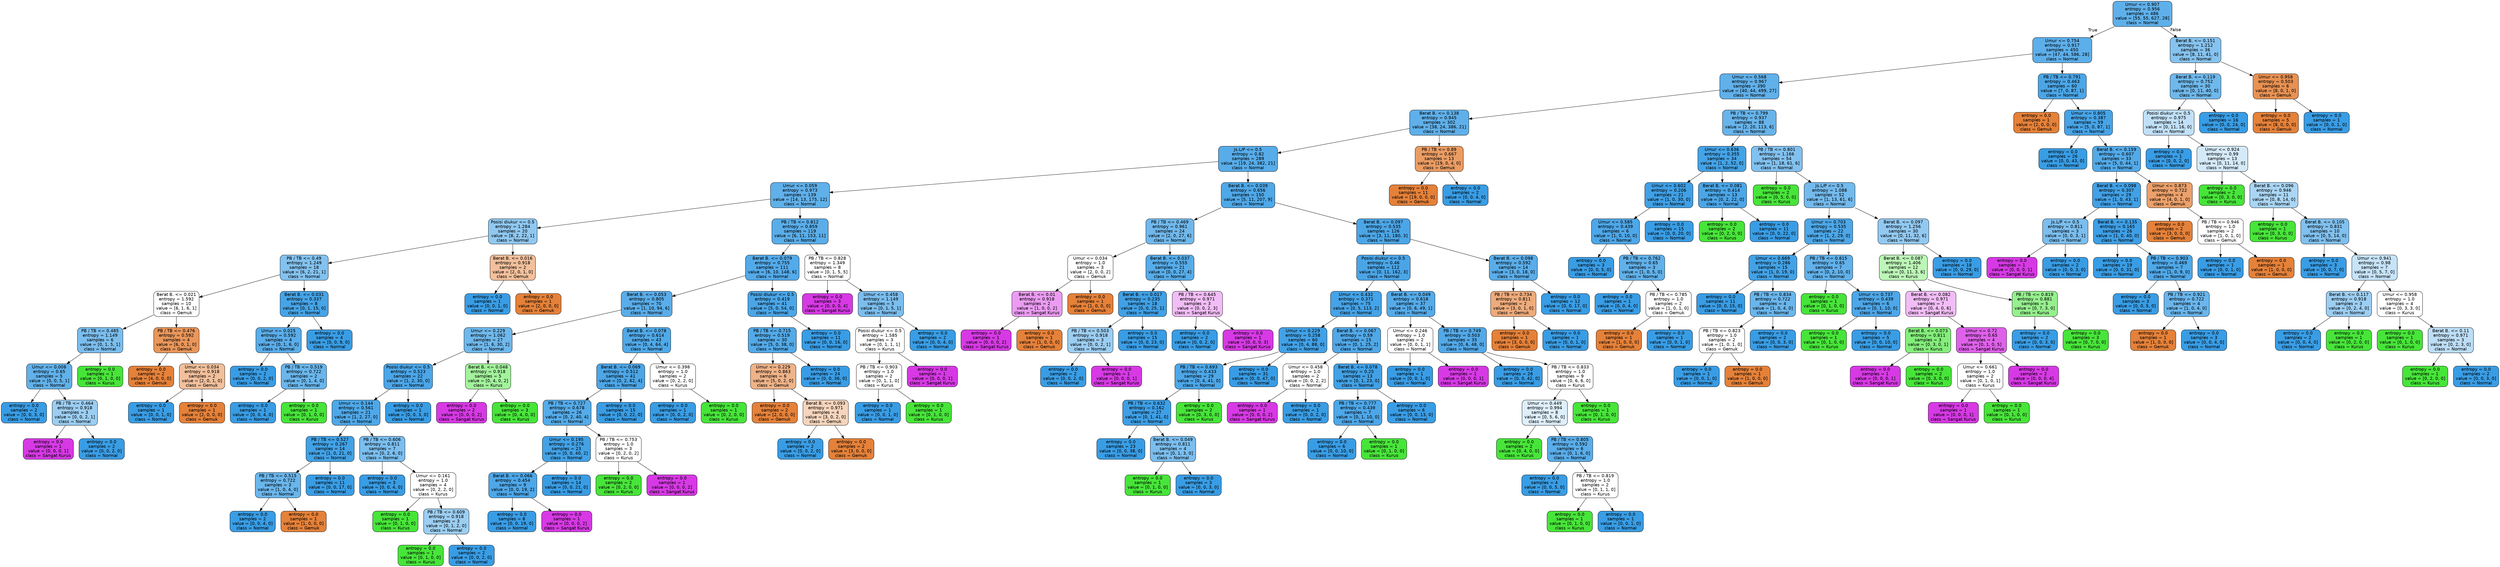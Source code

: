 digraph Tree {
node [shape=box, style="filled, rounded", color="black", fontname=helvetica] ;
edge [fontname=helvetica] ;
0 [label="Umur <= 0.907\nentropy = 0.956\nsamples = 486\nvalue = [55, 55, 627, 28]\nclass = Normal", fillcolor="#5fb0ea"] ;
1 [label="Umur <= 0.754\nentropy = 0.917\nsamples = 450\nvalue = [47, 44, 586, 28]\nclass = Normal", fillcolor="#5dafea"] ;
0 -> 1 [labeldistance=2.5, labelangle=45, headlabel="True"] ;
2 [label="Umur <= 0.568\nentropy = 0.967\nsamples = 390\nvalue = [40, 44, 499, 27]\nclass = Normal", fillcolor="#60b0ea"] ;
1 -> 2 ;
3 [label="Berat B. <= 0.138\nentropy = 0.945\nsamples = 302\nvalue = [38, 24, 386, 21]\nclass = Normal", fillcolor="#5fb0ea"] ;
2 -> 3 ;
4 [label="Js.L/P <= 0.5\nentropy = 0.82\nsamples = 289\nvalue = [19, 24, 382, 21]\nclass = Normal", fillcolor="#57ace9"] ;
3 -> 4 ;
5 [label="Umur <= 0.059\nentropy = 0.973\nsamples = 139\nvalue = [14, 13, 175, 12]\nclass = Normal", fillcolor="#60b0ea"] ;
4 -> 5 ;
6 [label="Posisi diukur <= 0.5\nentropy = 1.284\nsamples = 20\nvalue = [8, 2, 22, 1]\nclass = Normal", fillcolor="#90c8f0"] ;
5 -> 6 ;
7 [label="PB / TB <= 0.49\nentropy = 1.249\nsamples = 18\nvalue = [6, 2, 21, 1]\nclass = Normal", fillcolor="#83c2ef"] ;
6 -> 7 ;
8 [label="Berat B. <= 0.021\nentropy = 1.592\nsamples = 10\nvalue = [6, 1, 6, 1]\nclass = Gemuk", fillcolor="#ffffff"] ;
7 -> 8 ;
9 [label="PB / TB <= 0.485\nentropy = 1.149\nsamples = 6\nvalue = [0, 1, 5, 1]\nclass = Normal", fillcolor="#7bbeee"] ;
8 -> 9 ;
10 [label="Umur <= 0.008\nentropy = 0.65\nsamples = 5\nvalue = [0, 0, 5, 1]\nclass = Normal", fillcolor="#61b1ea"] ;
9 -> 10 ;
11 [label="entropy = 0.0\nsamples = 2\nvalue = [0, 0, 3, 0]\nclass = Normal", fillcolor="#399de5"] ;
10 -> 11 ;
12 [label="PB / TB <= 0.464\nentropy = 0.918\nsamples = 3\nvalue = [0, 0, 2, 1]\nclass = Normal", fillcolor="#9ccef2"] ;
10 -> 12 ;
13 [label="entropy = 0.0\nsamples = 1\nvalue = [0, 0, 0, 1]\nclass = Sangat Kurus", fillcolor="#d739e5"] ;
12 -> 13 ;
14 [label="entropy = 0.0\nsamples = 2\nvalue = [0, 0, 2, 0]\nclass = Normal", fillcolor="#399de5"] ;
12 -> 14 ;
15 [label="entropy = 0.0\nsamples = 1\nvalue = [0, 1, 0, 0]\nclass = Kurus", fillcolor="#47e539"] ;
9 -> 15 ;
16 [label="PB / TB <= 0.476\nentropy = 0.592\nsamples = 4\nvalue = [6, 0, 1, 0]\nclass = Gemuk", fillcolor="#e9965a"] ;
8 -> 16 ;
17 [label="entropy = 0.0\nsamples = 2\nvalue = [4, 0, 0, 0]\nclass = Gemuk", fillcolor="#e58139"] ;
16 -> 17 ;
18 [label="Umur <= 0.034\nentropy = 0.918\nsamples = 2\nvalue = [2, 0, 1, 0]\nclass = Gemuk", fillcolor="#f2c09c"] ;
16 -> 18 ;
19 [label="entropy = 0.0\nsamples = 1\nvalue = [0, 0, 1, 0]\nclass = Normal", fillcolor="#399de5"] ;
18 -> 19 ;
20 [label="entropy = 0.0\nsamples = 1\nvalue = [2, 0, 0, 0]\nclass = Gemuk", fillcolor="#e58139"] ;
18 -> 20 ;
21 [label="Berat B. <= 0.031\nentropy = 0.337\nsamples = 8\nvalue = [0, 1, 15, 0]\nclass = Normal", fillcolor="#46a4e7"] ;
7 -> 21 ;
22 [label="Umur <= 0.025\nentropy = 0.592\nsamples = 4\nvalue = [0, 1, 6, 0]\nclass = Normal", fillcolor="#5aade9"] ;
21 -> 22 ;
23 [label="entropy = 0.0\nsamples = 2\nvalue = [0, 0, 2, 0]\nclass = Normal", fillcolor="#399de5"] ;
22 -> 23 ;
24 [label="PB / TB <= 0.519\nentropy = 0.722\nsamples = 2\nvalue = [0, 1, 4, 0]\nclass = Normal", fillcolor="#6ab6ec"] ;
22 -> 24 ;
25 [label="entropy = 0.0\nsamples = 1\nvalue = [0, 0, 4, 0]\nclass = Normal", fillcolor="#399de5"] ;
24 -> 25 ;
26 [label="entropy = 0.0\nsamples = 1\nvalue = [0, 1, 0, 0]\nclass = Kurus", fillcolor="#47e539"] ;
24 -> 26 ;
27 [label="entropy = 0.0\nsamples = 4\nvalue = [0, 0, 9, 0]\nclass = Normal", fillcolor="#399de5"] ;
21 -> 27 ;
28 [label="Berat B. <= 0.016\nentropy = 0.918\nsamples = 2\nvalue = [2, 0, 1, 0]\nclass = Gemuk", fillcolor="#f2c09c"] ;
6 -> 28 ;
29 [label="entropy = 0.0\nsamples = 1\nvalue = [0, 0, 1, 0]\nclass = Normal", fillcolor="#399de5"] ;
28 -> 29 ;
30 [label="entropy = 0.0\nsamples = 1\nvalue = [2, 0, 0, 0]\nclass = Gemuk", fillcolor="#e58139"] ;
28 -> 30 ;
31 [label="PB / TB <= 0.812\nentropy = 0.859\nsamples = 119\nvalue = [6, 11, 153, 11]\nclass = Normal", fillcolor="#5aade9"] ;
5 -> 31 ;
32 [label="Berat B. <= 0.079\nentropy = 0.755\nsamples = 111\nvalue = [6, 10, 148, 6]\nclass = Normal", fillcolor="#54aae9"] ;
31 -> 32 ;
33 [label="Berat B. <= 0.053\nentropy = 0.805\nsamples = 70\nvalue = [1, 10, 94, 6]\nclass = Normal", fillcolor="#5aade9"] ;
32 -> 33 ;
34 [label="Umur <= 0.229\nentropy = 1.062\nsamples = 27\nvalue = [1, 6, 30, 2]\nclass = Normal", fillcolor="#6fb8ec"] ;
33 -> 34 ;
35 [label="Posisi diukur <= 0.5\nentropy = 0.523\nsamples = 22\nvalue = [1, 2, 30, 0]\nclass = Normal", fillcolor="#4ca6e8"] ;
34 -> 35 ;
36 [label="Umur <= 0.144\nentropy = 0.561\nsamples = 21\nvalue = [1, 2, 27, 0]\nclass = Normal", fillcolor="#4ea8e8"] ;
35 -> 36 ;
37 [label="PB / TB <= 0.527\nentropy = 0.267\nsamples = 14\nvalue = [1, 0, 21, 0]\nclass = Normal", fillcolor="#42a2e6"] ;
36 -> 37 ;
38 [label="PB / TB <= 0.515\nentropy = 0.722\nsamples = 3\nvalue = [1, 0, 4, 0]\nclass = Normal", fillcolor="#6ab6ec"] ;
37 -> 38 ;
39 [label="entropy = 0.0\nsamples = 2\nvalue = [0, 0, 4, 0]\nclass = Normal", fillcolor="#399de5"] ;
38 -> 39 ;
40 [label="entropy = 0.0\nsamples = 1\nvalue = [1, 0, 0, 0]\nclass = Gemuk", fillcolor="#e58139"] ;
38 -> 40 ;
41 [label="entropy = 0.0\nsamples = 11\nvalue = [0, 0, 17, 0]\nclass = Normal", fillcolor="#399de5"] ;
37 -> 41 ;
42 [label="PB / TB <= 0.606\nentropy = 0.811\nsamples = 7\nvalue = [0, 2, 6, 0]\nclass = Normal", fillcolor="#7bbeee"] ;
36 -> 42 ;
43 [label="entropy = 0.0\nsamples = 3\nvalue = [0, 0, 4, 0]\nclass = Normal", fillcolor="#399de5"] ;
42 -> 43 ;
44 [label="Umur <= 0.161\nentropy = 1.0\nsamples = 4\nvalue = [0, 2, 2, 0]\nclass = Kurus", fillcolor="#ffffff"] ;
42 -> 44 ;
45 [label="entropy = 0.0\nsamples = 1\nvalue = [0, 1, 0, 0]\nclass = Kurus", fillcolor="#47e539"] ;
44 -> 45 ;
46 [label="PB / TB <= 0.609\nentropy = 0.918\nsamples = 3\nvalue = [0, 1, 2, 0]\nclass = Normal", fillcolor="#9ccef2"] ;
44 -> 46 ;
47 [label="entropy = 0.0\nsamples = 1\nvalue = [0, 1, 0, 0]\nclass = Kurus", fillcolor="#47e539"] ;
46 -> 47 ;
48 [label="entropy = 0.0\nsamples = 2\nvalue = [0, 0, 2, 0]\nclass = Normal", fillcolor="#399de5"] ;
46 -> 48 ;
49 [label="entropy = 0.0\nsamples = 1\nvalue = [0, 0, 3, 0]\nclass = Normal", fillcolor="#399de5"] ;
35 -> 49 ;
50 [label="Berat B. <= 0.048\nentropy = 0.918\nsamples = 5\nvalue = [0, 4, 0, 2]\nclass = Kurus", fillcolor="#a3f29c"] ;
34 -> 50 ;
51 [label="entropy = 0.0\nsamples = 2\nvalue = [0, 0, 0, 2]\nclass = Sangat Kurus", fillcolor="#d739e5"] ;
50 -> 51 ;
52 [label="entropy = 0.0\nsamples = 3\nvalue = [0, 4, 0, 0]\nclass = Kurus", fillcolor="#47e539"] ;
50 -> 52 ;
53 [label="Berat B. <= 0.078\nentropy = 0.614\nsamples = 43\nvalue = [0, 4, 64, 4]\nclass = Normal", fillcolor="#50a9e8"] ;
33 -> 53 ;
54 [label="Berat B. <= 0.069\nentropy = 0.512\nsamples = 41\nvalue = [0, 2, 62, 4]\nclass = Normal", fillcolor="#4ca6e7"] ;
53 -> 54 ;
55 [label="PB / TB <= 0.727\nentropy = 0.678\nsamples = 26\nvalue = [0, 2, 40, 4]\nclass = Normal", fillcolor="#55abe9"] ;
54 -> 55 ;
56 [label="Umur <= 0.195\nentropy = 0.276\nsamples = 23\nvalue = [0, 0, 40, 2]\nclass = Normal", fillcolor="#43a2e6"] ;
55 -> 56 ;
57 [label="Berat B. <= 0.066\nentropy = 0.454\nsamples = 9\nvalue = [0, 0, 19, 2]\nclass = Normal", fillcolor="#4ea7e8"] ;
56 -> 57 ;
58 [label="entropy = 0.0\nsamples = 8\nvalue = [0, 0, 19, 0]\nclass = Normal", fillcolor="#399de5"] ;
57 -> 58 ;
59 [label="entropy = 0.0\nsamples = 1\nvalue = [0, 0, 0, 2]\nclass = Sangat Kurus", fillcolor="#d739e5"] ;
57 -> 59 ;
60 [label="entropy = 0.0\nsamples = 14\nvalue = [0, 0, 21, 0]\nclass = Normal", fillcolor="#399de5"] ;
56 -> 60 ;
61 [label="PB / TB <= 0.753\nentropy = 1.0\nsamples = 3\nvalue = [0, 2, 0, 2]\nclass = Kurus", fillcolor="#ffffff"] ;
55 -> 61 ;
62 [label="entropy = 0.0\nsamples = 2\nvalue = [0, 2, 0, 0]\nclass = Kurus", fillcolor="#47e539"] ;
61 -> 62 ;
63 [label="entropy = 0.0\nsamples = 1\nvalue = [0, 0, 0, 2]\nclass = Sangat Kurus", fillcolor="#d739e5"] ;
61 -> 63 ;
64 [label="entropy = 0.0\nsamples = 15\nvalue = [0, 0, 22, 0]\nclass = Normal", fillcolor="#399de5"] ;
54 -> 64 ;
65 [label="Umur <= 0.398\nentropy = 1.0\nsamples = 2\nvalue = [0, 2, 2, 0]\nclass = Kurus", fillcolor="#ffffff"] ;
53 -> 65 ;
66 [label="entropy = 0.0\nsamples = 1\nvalue = [0, 0, 2, 0]\nclass = Normal", fillcolor="#399de5"] ;
65 -> 66 ;
67 [label="entropy = 0.0\nsamples = 1\nvalue = [0, 2, 0, 0]\nclass = Kurus", fillcolor="#47e539"] ;
65 -> 67 ;
68 [label="Posisi diukur <= 0.5\nentropy = 0.419\nsamples = 41\nvalue = [5, 0, 54, 0]\nclass = Normal", fillcolor="#4ba6e7"] ;
32 -> 68 ;
69 [label="PB / TB <= 0.715\nentropy = 0.519\nsamples = 30\nvalue = [5, 0, 38, 0]\nclass = Normal", fillcolor="#53aae8"] ;
68 -> 69 ;
70 [label="Umur <= 0.229\nentropy = 0.863\nsamples = 6\nvalue = [5, 0, 2, 0]\nclass = Gemuk", fillcolor="#efb388"] ;
69 -> 70 ;
71 [label="entropy = 0.0\nsamples = 2\nvalue = [2, 0, 0, 0]\nclass = Gemuk", fillcolor="#e58139"] ;
70 -> 71 ;
72 [label="Berat B. <= 0.093\nentropy = 0.971\nsamples = 4\nvalue = [3, 0, 2, 0]\nclass = Gemuk", fillcolor="#f6d5bd"] ;
70 -> 72 ;
73 [label="entropy = 0.0\nsamples = 2\nvalue = [0, 0, 2, 0]\nclass = Normal", fillcolor="#399de5"] ;
72 -> 73 ;
74 [label="entropy = 0.0\nsamples = 2\nvalue = [3, 0, 0, 0]\nclass = Gemuk", fillcolor="#e58139"] ;
72 -> 74 ;
75 [label="entropy = 0.0\nsamples = 24\nvalue = [0, 0, 36, 0]\nclass = Normal", fillcolor="#399de5"] ;
69 -> 75 ;
76 [label="entropy = 0.0\nsamples = 11\nvalue = [0, 0, 16, 0]\nclass = Normal", fillcolor="#399de5"] ;
68 -> 76 ;
77 [label="PB / TB <= 0.828\nentropy = 1.349\nsamples = 8\nvalue = [0, 1, 5, 5]\nclass = Normal", fillcolor="#ffffff"] ;
31 -> 77 ;
78 [label="entropy = 0.0\nsamples = 3\nvalue = [0, 0, 0, 4]\nclass = Sangat Kurus", fillcolor="#d739e5"] ;
77 -> 78 ;
79 [label="Umur <= 0.458\nentropy = 1.149\nsamples = 5\nvalue = [0, 1, 5, 1]\nclass = Normal", fillcolor="#7bbeee"] ;
77 -> 79 ;
80 [label="Posisi diukur <= 0.5\nentropy = 1.585\nsamples = 3\nvalue = [0, 1, 1, 1]\nclass = Kurus", fillcolor="#ffffff"] ;
79 -> 80 ;
81 [label="PB / TB <= 0.903\nentropy = 1.0\nsamples = 2\nvalue = [0, 1, 1, 0]\nclass = Kurus", fillcolor="#ffffff"] ;
80 -> 81 ;
82 [label="entropy = 0.0\nsamples = 1\nvalue = [0, 0, 1, 0]\nclass = Normal", fillcolor="#399de5"] ;
81 -> 82 ;
83 [label="entropy = 0.0\nsamples = 1\nvalue = [0, 1, 0, 0]\nclass = Kurus", fillcolor="#47e539"] ;
81 -> 83 ;
84 [label="entropy = 0.0\nsamples = 1\nvalue = [0, 0, 0, 1]\nclass = Sangat Kurus", fillcolor="#d739e5"] ;
80 -> 84 ;
85 [label="entropy = 0.0\nsamples = 2\nvalue = [0, 0, 4, 0]\nclass = Normal", fillcolor="#399de5"] ;
79 -> 85 ;
86 [label="Berat B. <= 0.039\nentropy = 0.656\nsamples = 150\nvalue = [5, 11, 207, 9]\nclass = Normal", fillcolor="#4fa8e8"] ;
4 -> 86 ;
87 [label="PB / TB <= 0.469\nentropy = 0.961\nsamples = 24\nvalue = [2, 0, 27, 6]\nclass = Normal", fillcolor="#70b8ec"] ;
86 -> 87 ;
88 [label="Umur <= 0.034\nentropy = 1.0\nsamples = 3\nvalue = [2, 0, 0, 2]\nclass = Gemuk", fillcolor="#ffffff"] ;
87 -> 88 ;
89 [label="Berat B. <= 0.01\nentropy = 0.918\nsamples = 2\nvalue = [1, 0, 0, 2]\nclass = Sangat Kurus", fillcolor="#eb9cf2"] ;
88 -> 89 ;
90 [label="entropy = 0.0\nsamples = 1\nvalue = [0, 0, 0, 2]\nclass = Sangat Kurus", fillcolor="#d739e5"] ;
89 -> 90 ;
91 [label="entropy = 0.0\nsamples = 1\nvalue = [1, 0, 0, 0]\nclass = Gemuk", fillcolor="#e58139"] ;
89 -> 91 ;
92 [label="entropy = 0.0\nsamples = 1\nvalue = [1, 0, 0, 0]\nclass = Gemuk", fillcolor="#e58139"] ;
88 -> 92 ;
93 [label="Berat B. <= 0.037\nentropy = 0.555\nsamples = 21\nvalue = [0, 0, 27, 4]\nclass = Normal", fillcolor="#56ace9"] ;
87 -> 93 ;
94 [label="Berat B. <= 0.017\nentropy = 0.235\nsamples = 18\nvalue = [0, 0, 25, 1]\nclass = Normal", fillcolor="#41a1e6"] ;
93 -> 94 ;
95 [label="PB / TB <= 0.503\nentropy = 0.918\nsamples = 3\nvalue = [0, 0, 2, 1]\nclass = Normal", fillcolor="#9ccef2"] ;
94 -> 95 ;
96 [label="entropy = 0.0\nsamples = 2\nvalue = [0, 0, 2, 0]\nclass = Normal", fillcolor="#399de5"] ;
95 -> 96 ;
97 [label="entropy = 0.0\nsamples = 1\nvalue = [0, 0, 0, 1]\nclass = Sangat Kurus", fillcolor="#d739e5"] ;
95 -> 97 ;
98 [label="entropy = 0.0\nsamples = 15\nvalue = [0, 0, 23, 0]\nclass = Normal", fillcolor="#399de5"] ;
94 -> 98 ;
99 [label="PB / TB <= 0.645\nentropy = 0.971\nsamples = 3\nvalue = [0, 0, 2, 3]\nclass = Sangat Kurus", fillcolor="#f2bdf6"] ;
93 -> 99 ;
100 [label="entropy = 0.0\nsamples = 2\nvalue = [0, 0, 2, 0]\nclass = Normal", fillcolor="#399de5"] ;
99 -> 100 ;
101 [label="entropy = 0.0\nsamples = 1\nvalue = [0, 0, 0, 3]\nclass = Sangat Kurus", fillcolor="#d739e5"] ;
99 -> 101 ;
102 [label="Berat B. <= 0.097\nentropy = 0.535\nsamples = 126\nvalue = [3, 11, 180, 3]\nclass = Normal", fillcolor="#4ba6e7"] ;
86 -> 102 ;
103 [label="Posisi diukur <= 0.5\nentropy = 0.46\nsamples = 112\nvalue = [0, 11, 162, 3]\nclass = Normal", fillcolor="#4aa5e7"] ;
102 -> 103 ;
104 [label="Umur <= 0.432\nentropy = 0.371\nsamples = 75\nvalue = [0, 5, 113, 2]\nclass = Normal", fillcolor="#45a3e7"] ;
103 -> 104 ;
105 [label="Umur <= 0.229\nentropy = 0.258\nsamples = 60\nvalue = [0, 4, 88, 0]\nclass = Normal", fillcolor="#42a1e6"] ;
104 -> 105 ;
106 [label="PB / TB <= 0.693\nentropy = 0.433\nsamples = 29\nvalue = [0, 4, 41, 0]\nclass = Normal", fillcolor="#4ca7e8"] ;
105 -> 106 ;
107 [label="PB / TB <= 0.632\nentropy = 0.162\nsamples = 27\nvalue = [0, 1, 41, 0]\nclass = Normal", fillcolor="#3e9fe6"] ;
106 -> 107 ;
108 [label="entropy = 0.0\nsamples = 23\nvalue = [0, 0, 38, 0]\nclass = Normal", fillcolor="#399de5"] ;
107 -> 108 ;
109 [label="Berat B. <= 0.049\nentropy = 0.811\nsamples = 4\nvalue = [0, 1, 3, 0]\nclass = Normal", fillcolor="#7bbeee"] ;
107 -> 109 ;
110 [label="entropy = 0.0\nsamples = 1\nvalue = [0, 1, 0, 0]\nclass = Kurus", fillcolor="#47e539"] ;
109 -> 110 ;
111 [label="entropy = 0.0\nsamples = 3\nvalue = [0, 0, 3, 0]\nclass = Normal", fillcolor="#399de5"] ;
109 -> 111 ;
112 [label="entropy = 0.0\nsamples = 2\nvalue = [0, 3, 0, 0]\nclass = Kurus", fillcolor="#47e539"] ;
106 -> 112 ;
113 [label="entropy = 0.0\nsamples = 31\nvalue = [0, 0, 47, 0]\nclass = Normal", fillcolor="#399de5"] ;
105 -> 113 ;
114 [label="Berat B. <= 0.067\nentropy = 0.59\nsamples = 15\nvalue = [0, 1, 25, 2]\nclass = Normal", fillcolor="#50a8e8"] ;
104 -> 114 ;
115 [label="Umur <= 0.458\nentropy = 1.0\nsamples = 2\nvalue = [0, 0, 2, 2]\nclass = Normal", fillcolor="#ffffff"] ;
114 -> 115 ;
116 [label="entropy = 0.0\nsamples = 1\nvalue = [0, 0, 0, 2]\nclass = Sangat Kurus", fillcolor="#d739e5"] ;
115 -> 116 ;
117 [label="entropy = 0.0\nsamples = 1\nvalue = [0, 0, 2, 0]\nclass = Normal", fillcolor="#399de5"] ;
115 -> 117 ;
118 [label="Berat B. <= 0.078\nentropy = 0.25\nsamples = 13\nvalue = [0, 1, 23, 0]\nclass = Normal", fillcolor="#42a1e6"] ;
114 -> 118 ;
119 [label="PB / TB <= 0.777\nentropy = 0.439\nsamples = 7\nvalue = [0, 1, 10, 0]\nclass = Normal", fillcolor="#4da7e8"] ;
118 -> 119 ;
120 [label="entropy = 0.0\nsamples = 6\nvalue = [0, 0, 10, 0]\nclass = Normal", fillcolor="#399de5"] ;
119 -> 120 ;
121 [label="entropy = 0.0\nsamples = 1\nvalue = [0, 1, 0, 0]\nclass = Kurus", fillcolor="#47e539"] ;
119 -> 121 ;
122 [label="entropy = 0.0\nsamples = 6\nvalue = [0, 0, 13, 0]\nclass = Normal", fillcolor="#399de5"] ;
118 -> 122 ;
123 [label="Berat B. <= 0.049\nentropy = 0.618\nsamples = 37\nvalue = [0, 6, 49, 1]\nclass = Normal", fillcolor="#55abe9"] ;
103 -> 123 ;
124 [label="Umur <= 0.246\nentropy = 1.0\nsamples = 2\nvalue = [0, 0, 1, 1]\nclass = Normal", fillcolor="#ffffff"] ;
123 -> 124 ;
125 [label="entropy = 0.0\nsamples = 1\nvalue = [0, 0, 1, 0]\nclass = Normal", fillcolor="#399de5"] ;
124 -> 125 ;
126 [label="entropy = 0.0\nsamples = 1\nvalue = [0, 0, 0, 1]\nclass = Sangat Kurus", fillcolor="#d739e5"] ;
124 -> 126 ;
127 [label="PB / TB <= 0.749\nentropy = 0.503\nsamples = 35\nvalue = [0, 6, 48, 0]\nclass = Normal", fillcolor="#52a9e8"] ;
123 -> 127 ;
128 [label="entropy = 0.0\nsamples = 26\nvalue = [0, 0, 42, 0]\nclass = Normal", fillcolor="#399de5"] ;
127 -> 128 ;
129 [label="PB / TB <= 0.833\nentropy = 1.0\nsamples = 9\nvalue = [0, 6, 6, 0]\nclass = Kurus", fillcolor="#ffffff"] ;
127 -> 129 ;
130 [label="Umur <= 0.449\nentropy = 0.994\nsamples = 8\nvalue = [0, 5, 6, 0]\nclass = Normal", fillcolor="#deeffb"] ;
129 -> 130 ;
131 [label="entropy = 0.0\nsamples = 2\nvalue = [0, 4, 0, 0]\nclass = Kurus", fillcolor="#47e539"] ;
130 -> 131 ;
132 [label="PB / TB <= 0.805\nentropy = 0.592\nsamples = 6\nvalue = [0, 1, 6, 0]\nclass = Normal", fillcolor="#5aade9"] ;
130 -> 132 ;
133 [label="entropy = 0.0\nsamples = 4\nvalue = [0, 0, 5, 0]\nclass = Normal", fillcolor="#399de5"] ;
132 -> 133 ;
134 [label="PB / TB <= 0.819\nentropy = 1.0\nsamples = 2\nvalue = [0, 1, 1, 0]\nclass = Kurus", fillcolor="#ffffff"] ;
132 -> 134 ;
135 [label="entropy = 0.0\nsamples = 1\nvalue = [0, 1, 0, 0]\nclass = Kurus", fillcolor="#47e539"] ;
134 -> 135 ;
136 [label="entropy = 0.0\nsamples = 1\nvalue = [0, 0, 1, 0]\nclass = Normal", fillcolor="#399de5"] ;
134 -> 136 ;
137 [label="entropy = 0.0\nsamples = 1\nvalue = [0, 1, 0, 0]\nclass = Kurus", fillcolor="#47e539"] ;
129 -> 137 ;
138 [label="Berat B. <= 0.098\nentropy = 0.592\nsamples = 14\nvalue = [3, 0, 18, 0]\nclass = Normal", fillcolor="#5aade9"] ;
102 -> 138 ;
139 [label="PB / TB <= 0.734\nentropy = 0.811\nsamples = 2\nvalue = [3, 0, 1, 0]\nclass = Gemuk", fillcolor="#eeab7b"] ;
138 -> 139 ;
140 [label="entropy = 0.0\nsamples = 1\nvalue = [3, 0, 0, 0]\nclass = Gemuk", fillcolor="#e58139"] ;
139 -> 140 ;
141 [label="entropy = 0.0\nsamples = 1\nvalue = [0, 0, 1, 0]\nclass = Normal", fillcolor="#399de5"] ;
139 -> 141 ;
142 [label="entropy = 0.0\nsamples = 12\nvalue = [0, 0, 17, 0]\nclass = Normal", fillcolor="#399de5"] ;
138 -> 142 ;
143 [label="PB / TB <= 0.89\nentropy = 0.667\nsamples = 13\nvalue = [19, 0, 4, 0]\nclass = Gemuk", fillcolor="#ea9c63"] ;
3 -> 143 ;
144 [label="entropy = 0.0\nsamples = 11\nvalue = [19, 0, 0, 0]\nclass = Gemuk", fillcolor="#e58139"] ;
143 -> 144 ;
145 [label="entropy = 0.0\nsamples = 2\nvalue = [0, 0, 4, 0]\nclass = Normal", fillcolor="#399de5"] ;
143 -> 145 ;
146 [label="PB / TB <= 0.799\nentropy = 0.937\nsamples = 88\nvalue = [2, 20, 113, 6]\nclass = Normal", fillcolor="#67b4eb"] ;
2 -> 146 ;
147 [label="Umur <= 0.636\nentropy = 0.355\nsamples = 34\nvalue = [1, 2, 52, 0]\nclass = Normal", fillcolor="#44a3e6"] ;
146 -> 147 ;
148 [label="Umur <= 0.602\nentropy = 0.206\nsamples = 21\nvalue = [1, 0, 30, 0]\nclass = Normal", fillcolor="#40a0e6"] ;
147 -> 148 ;
149 [label="Umur <= 0.585\nentropy = 0.439\nsamples = 6\nvalue = [1, 0, 10, 0]\nclass = Normal", fillcolor="#4da7e8"] ;
148 -> 149 ;
150 [label="entropy = 0.0\nsamples = 3\nvalue = [0, 0, 5, 0]\nclass = Normal", fillcolor="#399de5"] ;
149 -> 150 ;
151 [label="PB / TB <= 0.762\nentropy = 0.65\nsamples = 3\nvalue = [1, 0, 5, 0]\nclass = Normal", fillcolor="#61b1ea"] ;
149 -> 151 ;
152 [label="entropy = 0.0\nsamples = 1\nvalue = [0, 0, 4, 0]\nclass = Normal", fillcolor="#399de5"] ;
151 -> 152 ;
153 [label="PB / TB <= 0.785\nentropy = 1.0\nsamples = 2\nvalue = [1, 0, 1, 0]\nclass = Gemuk", fillcolor="#ffffff"] ;
151 -> 153 ;
154 [label="entropy = 0.0\nsamples = 1\nvalue = [1, 0, 0, 0]\nclass = Gemuk", fillcolor="#e58139"] ;
153 -> 154 ;
155 [label="entropy = 0.0\nsamples = 1\nvalue = [0, 0, 1, 0]\nclass = Normal", fillcolor="#399de5"] ;
153 -> 155 ;
156 [label="entropy = 0.0\nsamples = 15\nvalue = [0, 0, 20, 0]\nclass = Normal", fillcolor="#399de5"] ;
148 -> 156 ;
157 [label="Berat B. <= 0.081\nentropy = 0.414\nsamples = 13\nvalue = [0, 2, 22, 0]\nclass = Normal", fillcolor="#4ba6e7"] ;
147 -> 157 ;
158 [label="entropy = 0.0\nsamples = 2\nvalue = [0, 2, 0, 0]\nclass = Kurus", fillcolor="#47e539"] ;
157 -> 158 ;
159 [label="entropy = 0.0\nsamples = 11\nvalue = [0, 0, 22, 0]\nclass = Normal", fillcolor="#399de5"] ;
157 -> 159 ;
160 [label="PB / TB <= 0.801\nentropy = 1.166\nsamples = 54\nvalue = [1, 18, 61, 6]\nclass = Normal", fillcolor="#82c1ef"] ;
146 -> 160 ;
161 [label="entropy = 0.0\nsamples = 2\nvalue = [0, 5, 0, 0]\nclass = Kurus", fillcolor="#47e539"] ;
160 -> 161 ;
162 [label="Js.L/P <= 0.5\nentropy = 1.088\nsamples = 52\nvalue = [1, 13, 61, 6]\nclass = Normal", fillcolor="#73baed"] ;
160 -> 162 ;
163 [label="Umur <= 0.703\nentropy = 0.535\nsamples = 22\nvalue = [1, 2, 29, 0]\nclass = Normal", fillcolor="#4da7e8"] ;
162 -> 163 ;
164 [label="Umur <= 0.669\nentropy = 0.286\nsamples = 15\nvalue = [1, 0, 19, 0]\nclass = Normal", fillcolor="#43a2e6"] ;
163 -> 164 ;
165 [label="entropy = 0.0\nsamples = 11\nvalue = [0, 0, 15, 0]\nclass = Normal", fillcolor="#399de5"] ;
164 -> 165 ;
166 [label="PB / TB <= 0.834\nentropy = 0.722\nsamples = 4\nvalue = [1, 0, 4, 0]\nclass = Normal", fillcolor="#6ab6ec"] ;
164 -> 166 ;
167 [label="PB / TB <= 0.823\nentropy = 1.0\nsamples = 2\nvalue = [1, 0, 1, 0]\nclass = Gemuk", fillcolor="#ffffff"] ;
166 -> 167 ;
168 [label="entropy = 0.0\nsamples = 1\nvalue = [0, 0, 1, 0]\nclass = Normal", fillcolor="#399de5"] ;
167 -> 168 ;
169 [label="entropy = 0.0\nsamples = 1\nvalue = [1, 0, 0, 0]\nclass = Gemuk", fillcolor="#e58139"] ;
167 -> 169 ;
170 [label="entropy = 0.0\nsamples = 2\nvalue = [0, 0, 3, 0]\nclass = Normal", fillcolor="#399de5"] ;
166 -> 170 ;
171 [label="PB / TB <= 0.815\nentropy = 0.65\nsamples = 7\nvalue = [0, 2, 10, 0]\nclass = Normal", fillcolor="#61b1ea"] ;
163 -> 171 ;
172 [label="entropy = 0.0\nsamples = 1\nvalue = [0, 1, 0, 0]\nclass = Kurus", fillcolor="#47e539"] ;
171 -> 172 ;
173 [label="Umur <= 0.737\nentropy = 0.439\nsamples = 6\nvalue = [0, 1, 10, 0]\nclass = Normal", fillcolor="#4da7e8"] ;
171 -> 173 ;
174 [label="entropy = 0.0\nsamples = 1\nvalue = [0, 1, 0, 0]\nclass = Kurus", fillcolor="#47e539"] ;
173 -> 174 ;
175 [label="entropy = 0.0\nsamples = 5\nvalue = [0, 0, 10, 0]\nclass = Normal", fillcolor="#399de5"] ;
173 -> 175 ;
176 [label="Berat B. <= 0.097\nentropy = 1.256\nsamples = 30\nvalue = [0, 11, 32, 6]\nclass = Normal", fillcolor="#92c9f1"] ;
162 -> 176 ;
177 [label="Berat B. <= 0.087\nentropy = 1.406\nsamples = 12\nvalue = [0, 11, 3, 6]\nclass = Kurus", fillcolor="#bdf6b8"] ;
176 -> 177 ;
178 [label="Berat B. <= 0.082\nentropy = 0.971\nsamples = 7\nvalue = [0, 4, 0, 6]\nclass = Sangat Kurus", fillcolor="#f2bdf6"] ;
177 -> 178 ;
179 [label="Berat B. <= 0.073\nentropy = 0.811\nsamples = 3\nvalue = [0, 3, 0, 1]\nclass = Kurus", fillcolor="#84ee7b"] ;
178 -> 179 ;
180 [label="entropy = 0.0\nsamples = 1\nvalue = [0, 0, 0, 1]\nclass = Sangat Kurus", fillcolor="#d739e5"] ;
179 -> 180 ;
181 [label="entropy = 0.0\nsamples = 2\nvalue = [0, 3, 0, 0]\nclass = Kurus", fillcolor="#47e539"] ;
179 -> 181 ;
182 [label="Umur <= 0.72\nentropy = 0.65\nsamples = 4\nvalue = [0, 1, 0, 5]\nclass = Sangat Kurus", fillcolor="#df61ea"] ;
178 -> 182 ;
183 [label="Umur <= 0.661\nentropy = 1.0\nsamples = 2\nvalue = [0, 1, 0, 1]\nclass = Kurus", fillcolor="#ffffff"] ;
182 -> 183 ;
184 [label="entropy = 0.0\nsamples = 1\nvalue = [0, 0, 0, 1]\nclass = Sangat Kurus", fillcolor="#d739e5"] ;
183 -> 184 ;
185 [label="entropy = 0.0\nsamples = 1\nvalue = [0, 1, 0, 0]\nclass = Kurus", fillcolor="#47e539"] ;
183 -> 185 ;
186 [label="entropy = 0.0\nsamples = 2\nvalue = [0, 0, 0, 4]\nclass = Sangat Kurus", fillcolor="#d739e5"] ;
182 -> 186 ;
187 [label="PB / TB <= 0.819\nentropy = 0.881\nsamples = 5\nvalue = [0, 7, 3, 0]\nclass = Kurus", fillcolor="#96f08e"] ;
177 -> 187 ;
188 [label="entropy = 0.0\nsamples = 2\nvalue = [0, 0, 3, 0]\nclass = Normal", fillcolor="#399de5"] ;
187 -> 188 ;
189 [label="entropy = 0.0\nsamples = 3\nvalue = [0, 7, 0, 0]\nclass = Kurus", fillcolor="#47e539"] ;
187 -> 189 ;
190 [label="entropy = 0.0\nsamples = 18\nvalue = [0, 0, 29, 0]\nclass = Normal", fillcolor="#399de5"] ;
176 -> 190 ;
191 [label="PB / TB <= 0.791\nentropy = 0.463\nsamples = 60\nvalue = [7, 0, 87, 1]\nclass = Normal", fillcolor="#4ba6e7"] ;
1 -> 191 ;
192 [label="entropy = 0.0\nsamples = 1\nvalue = [2, 0, 0, 0]\nclass = Gemuk", fillcolor="#e58139"] ;
191 -> 192 ;
193 [label="Umur <= 0.805\nentropy = 0.387\nsamples = 59\nvalue = [5, 0, 87, 1]\nclass = Normal", fillcolor="#47a4e7"] ;
191 -> 193 ;
194 [label="entropy = 0.0\nsamples = 26\nvalue = [0, 0, 43, 0]\nclass = Normal", fillcolor="#399de5"] ;
193 -> 194 ;
195 [label="Berat B. <= 0.159\nentropy = 0.607\nsamples = 33\nvalue = [5, 0, 44, 1]\nclass = Normal", fillcolor="#53aae8"] ;
193 -> 195 ;
196 [label="Berat B. <= 0.098\nentropy = 0.307\nsamples = 29\nvalue = [1, 0, 43, 1]\nclass = Normal", fillcolor="#42a1e6"] ;
195 -> 196 ;
197 [label="Js.L/P <= 0.5\nentropy = 0.811\nsamples = 3\nvalue = [0, 0, 3, 1]\nclass = Normal", fillcolor="#7bbeee"] ;
196 -> 197 ;
198 [label="entropy = 0.0\nsamples = 1\nvalue = [0, 0, 0, 1]\nclass = Sangat Kurus", fillcolor="#d739e5"] ;
197 -> 198 ;
199 [label="entropy = 0.0\nsamples = 2\nvalue = [0, 0, 3, 0]\nclass = Normal", fillcolor="#399de5"] ;
197 -> 199 ;
200 [label="Berat B. <= 0.135\nentropy = 0.165\nsamples = 26\nvalue = [1, 0, 40, 0]\nclass = Normal", fillcolor="#3e9fe6"] ;
196 -> 200 ;
201 [label="entropy = 0.0\nsamples = 19\nvalue = [0, 0, 31, 0]\nclass = Normal", fillcolor="#399de5"] ;
200 -> 201 ;
202 [label="PB / TB <= 0.903\nentropy = 0.469\nsamples = 7\nvalue = [1, 0, 9, 0]\nclass = Normal", fillcolor="#4fa8e8"] ;
200 -> 202 ;
203 [label="entropy = 0.0\nsamples = 3\nvalue = [0, 0, 5, 0]\nclass = Normal", fillcolor="#399de5"] ;
202 -> 203 ;
204 [label="PB / TB <= 0.921\nentropy = 0.722\nsamples = 4\nvalue = [1, 0, 4, 0]\nclass = Normal", fillcolor="#6ab6ec"] ;
202 -> 204 ;
205 [label="entropy = 0.0\nsamples = 1\nvalue = [1, 0, 0, 0]\nclass = Gemuk", fillcolor="#e58139"] ;
204 -> 205 ;
206 [label="entropy = 0.0\nsamples = 3\nvalue = [0, 0, 4, 0]\nclass = Normal", fillcolor="#399de5"] ;
204 -> 206 ;
207 [label="Umur <= 0.873\nentropy = 0.722\nsamples = 4\nvalue = [4, 0, 1, 0]\nclass = Gemuk", fillcolor="#eca06a"] ;
195 -> 207 ;
208 [label="entropy = 0.0\nsamples = 2\nvalue = [3, 0, 0, 0]\nclass = Gemuk", fillcolor="#e58139"] ;
207 -> 208 ;
209 [label="PB / TB <= 0.946\nentropy = 1.0\nsamples = 2\nvalue = [1, 0, 1, 0]\nclass = Gemuk", fillcolor="#ffffff"] ;
207 -> 209 ;
210 [label="entropy = 0.0\nsamples = 1\nvalue = [0, 0, 1, 0]\nclass = Normal", fillcolor="#399de5"] ;
209 -> 210 ;
211 [label="entropy = 0.0\nsamples = 1\nvalue = [1, 0, 0, 0]\nclass = Gemuk", fillcolor="#e58139"] ;
209 -> 211 ;
212 [label="Berat B. <= 0.151\nentropy = 1.212\nsamples = 36\nvalue = [8, 11, 41, 0]\nclass = Normal", fillcolor="#86c3ef"] ;
0 -> 212 [labeldistance=2.5, labelangle=-45, headlabel="False"] ;
213 [label="Berat B. <= 0.119\nentropy = 0.752\nsamples = 30\nvalue = [0, 11, 40, 0]\nclass = Normal", fillcolor="#6fb8ec"] ;
212 -> 213 ;
214 [label="Posisi diukur <= 0.5\nentropy = 0.975\nsamples = 14\nvalue = [0, 11, 16, 0]\nclass = Normal", fillcolor="#c1e0f7"] ;
213 -> 214 ;
215 [label="entropy = 0.0\nsamples = 1\nvalue = [0, 0, 2, 0]\nclass = Normal", fillcolor="#399de5"] ;
214 -> 215 ;
216 [label="Umur <= 0.924\nentropy = 0.99\nsamples = 13\nvalue = [0, 11, 14, 0]\nclass = Normal", fillcolor="#d5eaf9"] ;
214 -> 216 ;
217 [label="entropy = 0.0\nsamples = 2\nvalue = [0, 3, 0, 0]\nclass = Kurus", fillcolor="#47e539"] ;
216 -> 217 ;
218 [label="Berat B. <= 0.096\nentropy = 0.946\nsamples = 11\nvalue = [0, 8, 14, 0]\nclass = Normal", fillcolor="#aad5f4"] ;
216 -> 218 ;
219 [label="entropy = 0.0\nsamples = 1\nvalue = [0, 3, 0, 0]\nclass = Kurus", fillcolor="#47e539"] ;
218 -> 219 ;
220 [label="Berat B. <= 0.105\nentropy = 0.831\nsamples = 10\nvalue = [0, 5, 14, 0]\nclass = Normal", fillcolor="#80c0ee"] ;
218 -> 220 ;
221 [label="entropy = 0.0\nsamples = 3\nvalue = [0, 0, 7, 0]\nclass = Normal", fillcolor="#399de5"] ;
220 -> 221 ;
222 [label="Umur <= 0.941\nentropy = 0.98\nsamples = 7\nvalue = [0, 5, 7, 0]\nclass = Normal", fillcolor="#c6e3f8"] ;
220 -> 222 ;
223 [label="Berat B. <= 0.117\nentropy = 0.918\nsamples = 3\nvalue = [0, 2, 4, 0]\nclass = Normal", fillcolor="#9ccef2"] ;
222 -> 223 ;
224 [label="entropy = 0.0\nsamples = 2\nvalue = [0, 0, 4, 0]\nclass = Normal", fillcolor="#399de5"] ;
223 -> 224 ;
225 [label="entropy = 0.0\nsamples = 1\nvalue = [0, 2, 0, 0]\nclass = Kurus", fillcolor="#47e539"] ;
223 -> 225 ;
226 [label="Umur <= 0.958\nentropy = 1.0\nsamples = 4\nvalue = [0, 3, 3, 0]\nclass = Kurus", fillcolor="#ffffff"] ;
222 -> 226 ;
227 [label="entropy = 0.0\nsamples = 1\nvalue = [0, 1, 0, 0]\nclass = Kurus", fillcolor="#47e539"] ;
226 -> 227 ;
228 [label="Berat B. <= 0.11\nentropy = 0.971\nsamples = 3\nvalue = [0, 2, 3, 0]\nclass = Normal", fillcolor="#bddef6"] ;
226 -> 228 ;
229 [label="entropy = 0.0\nsamples = 1\nvalue = [0, 2, 0, 0]\nclass = Kurus", fillcolor="#47e539"] ;
228 -> 229 ;
230 [label="entropy = 0.0\nsamples = 2\nvalue = [0, 0, 3, 0]\nclass = Normal", fillcolor="#399de5"] ;
228 -> 230 ;
231 [label="entropy = 0.0\nsamples = 16\nvalue = [0, 0, 24, 0]\nclass = Normal", fillcolor="#399de5"] ;
213 -> 231 ;
232 [label="Umur <= 0.958\nentropy = 0.503\nsamples = 6\nvalue = [8, 0, 1, 0]\nclass = Gemuk", fillcolor="#e89152"] ;
212 -> 232 ;
233 [label="entropy = 0.0\nsamples = 5\nvalue = [8, 0, 0, 0]\nclass = Gemuk", fillcolor="#e58139"] ;
232 -> 233 ;
234 [label="entropy = 0.0\nsamples = 1\nvalue = [0, 0, 1, 0]\nclass = Normal", fillcolor="#399de5"] ;
232 -> 234 ;
}